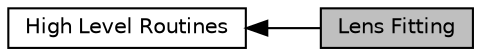 digraph "Lens Fitting"
{
  edge [fontname="Helvetica",fontsize="10",labelfontname="Helvetica",labelfontsize="10"];
  node [fontname="Helvetica",fontsize="10",shape=box];
  rankdir=LR;
  Node0 [label="Lens Fitting",height=0.2,width=0.4,color="black", fillcolor="grey75", style="filled", fontcolor="black",tooltip="Routines for fitting a lens to observations."];
  Node1 [label="High Level Routines",height=0.2,width=0.4,color="black", fillcolor="white", style="filled",URL="$group___high_level.html",tooltip="These are routines that can be used without having to muck around in the internals."];
  Node1->Node0 [shape=plaintext, dir="back", style="solid"];
}
